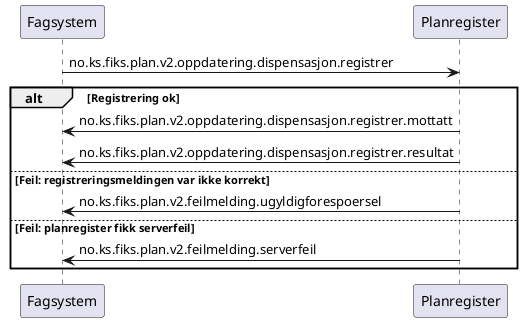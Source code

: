@startuml

Fagsystem -> Planregister: no.ks.fiks.plan.v2.oppdatering.dispensasjon.registrer

alt Registrering ok
Fagsystem <- Planregister: no.ks.fiks.plan.v2.oppdatering.dispensasjon.registrer.mottatt
Fagsystem <- Planregister: no.ks.fiks.plan.v2.oppdatering.dispensasjon.registrer.resultat

else Feil: registreringsmeldingen var ikke korrekt
Fagsystem <- Planregister: no.ks.fiks.plan.v2.feilmelding.ugyldigforespoersel

else Feil: planregister fikk serverfeil
Fagsystem <- Planregister: no.ks.fiks.plan.v2.feilmelding.serverfeil

end
@enduml